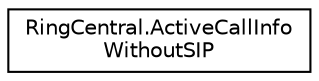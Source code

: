 digraph "Graphical Class Hierarchy"
{
 // LATEX_PDF_SIZE
  edge [fontname="Helvetica",fontsize="10",labelfontname="Helvetica",labelfontsize="10"];
  node [fontname="Helvetica",fontsize="10",shape=record];
  rankdir="LR";
  Node0 [label="RingCentral.ActiveCallInfo\lWithoutSIP",height=0.2,width=0.4,color="black", fillcolor="white", style="filled",URL="$classRingCentral_1_1ActiveCallInfoWithoutSIP.html",tooltip=" "];
}
